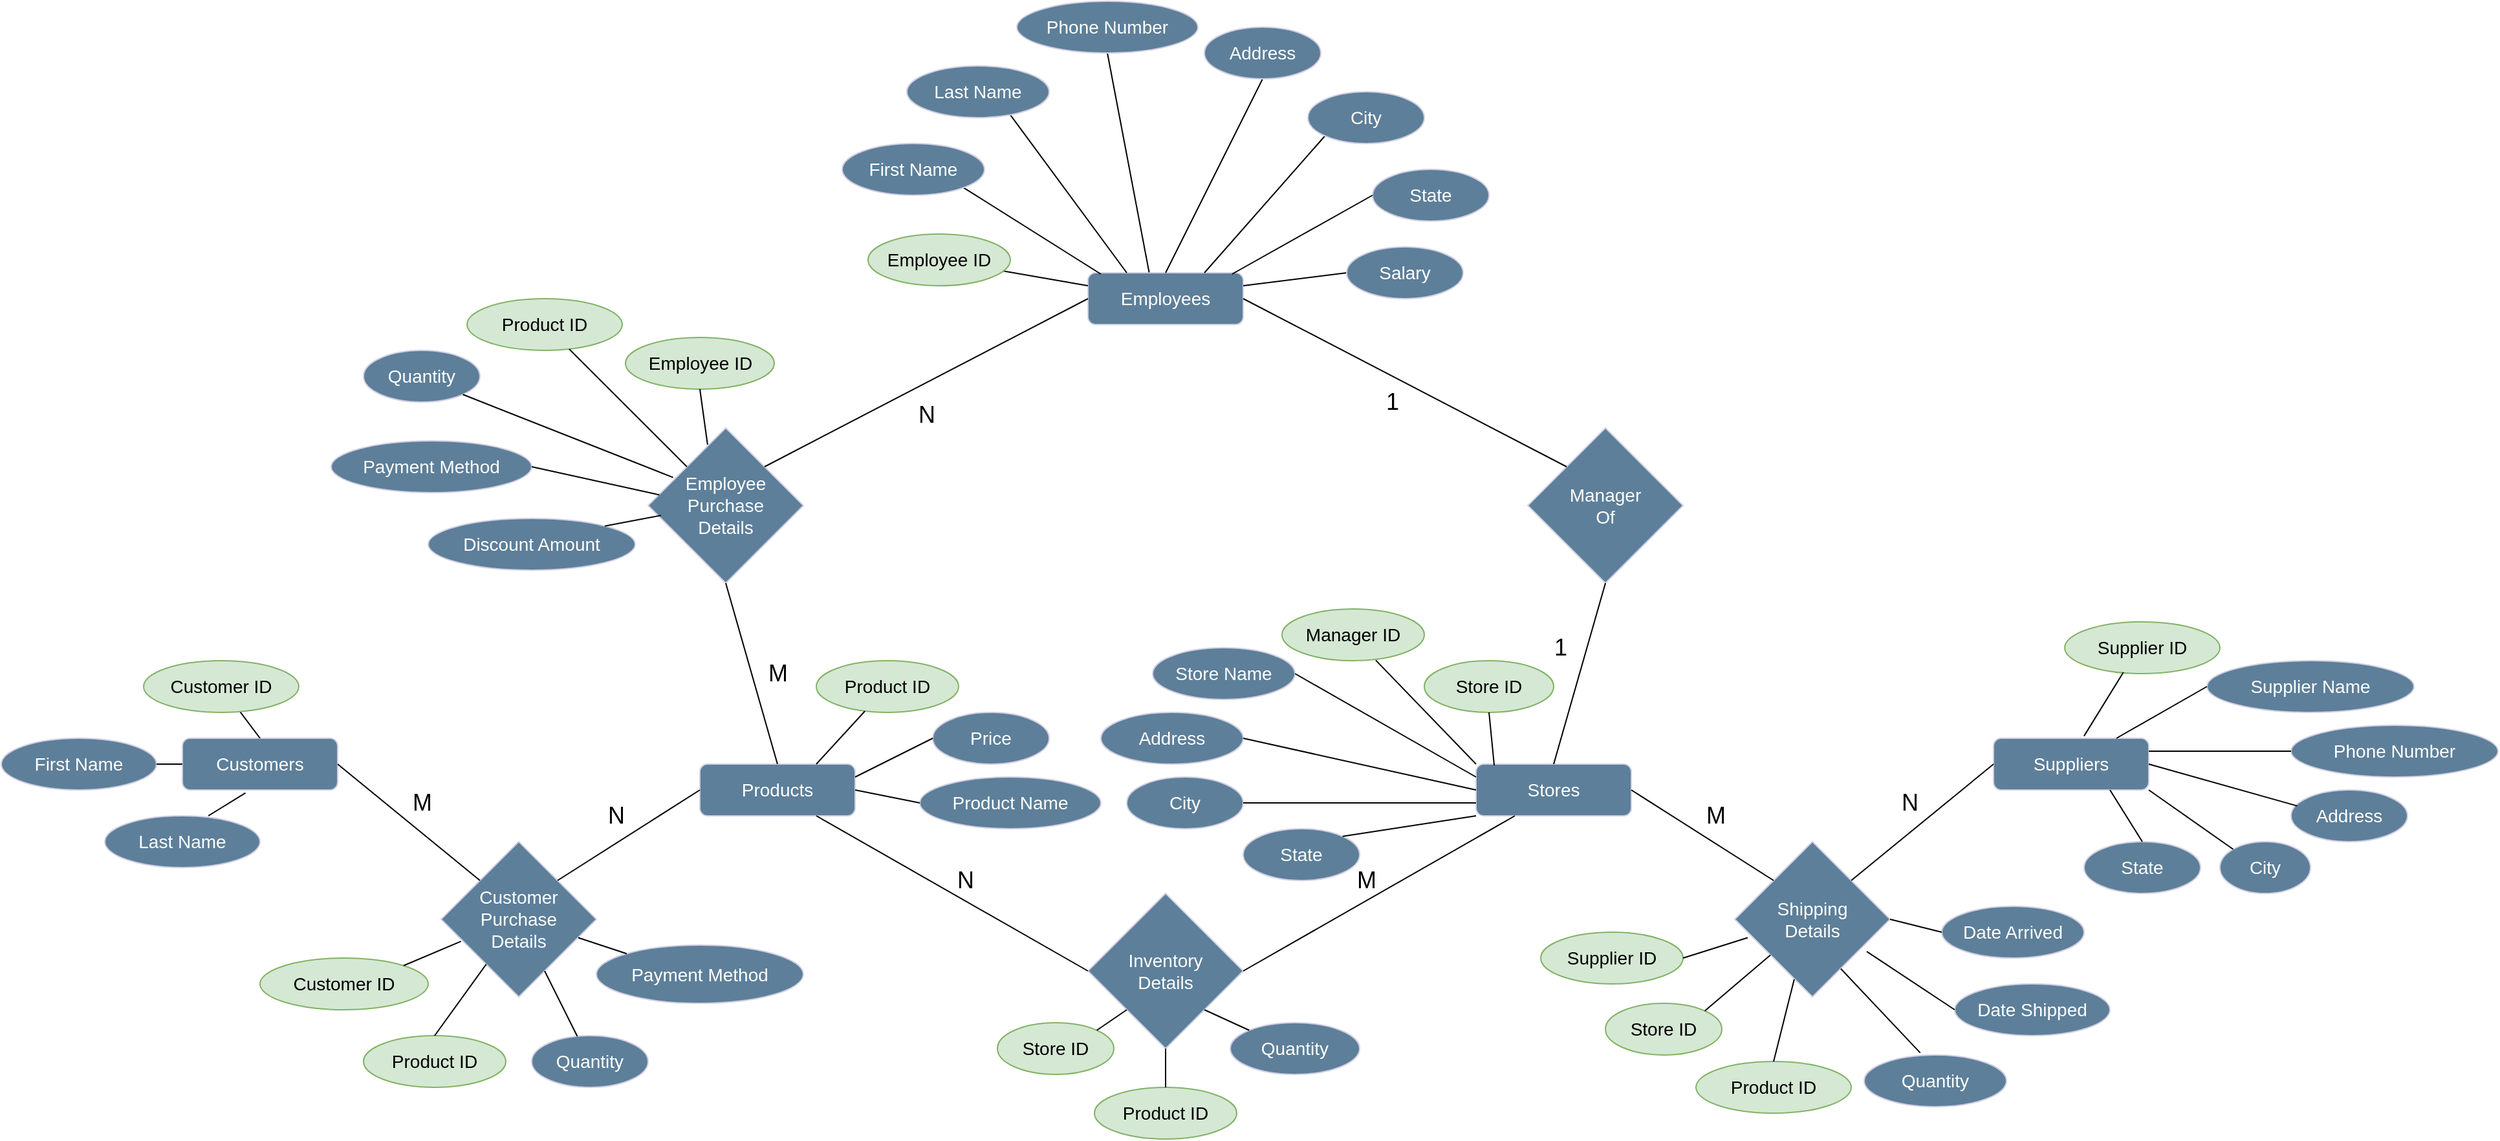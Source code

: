 <mxfile version="13.6.5" type="device"><diagram id="VYTb03us6esAAmL-X3yg" name="Page-1"><mxGraphModel dx="1762" dy="1845" grid="1" gridSize="10" guides="1" tooltips="1" connect="1" arrows="1" fold="1" page="1" pageScale="1" pageWidth="850" pageHeight="1100" math="0" shadow="0"><root><mxCell id="0"/><mxCell id="1" parent="0"/><mxCell id="piTA3tJr2Fd1PBmxvpUg-2" value="&lt;font style=&quot;font-size: 14px;&quot;&gt;Customer&lt;br style=&quot;font-size: 14px;&quot;&gt;Purchase&lt;br style=&quot;font-size: 14px;&quot;&gt;Details&lt;/font&gt;" style="rhombus;whiteSpace=wrap;html=1;fillColor=#5D7F99;strokeColor=#D0CEE2;fontSize=14;fontColor=#FFFFFF;" parent="1" vertex="1"><mxGeometry x="-160" y="560" width="120" height="120" as="geometry"/></mxCell><mxCell id="piTA3tJr2Fd1PBmxvpUg-3" value="&lt;font style=&quot;font-size: 14px;&quot;&gt;Customers&lt;/font&gt;" style="rounded=1;whiteSpace=wrap;html=1;fillColor=#5D7F99;strokeColor=#D0CEE2;fontSize=14;fontColor=#FFFFFF;" parent="1" vertex="1"><mxGeometry x="-360" y="480" width="120" height="40" as="geometry"/></mxCell><mxCell id="piTA3tJr2Fd1PBmxvpUg-4" value="&lt;font style=&quot;font-size: 14px;&quot;&gt;Products&lt;/font&gt;" style="rounded=1;whiteSpace=wrap;html=1;fillColor=#5D7F99;strokeColor=#D0CEE2;fontSize=14;fontColor=#FFFFFF;" parent="1" vertex="1"><mxGeometry x="40" y="500" width="120" height="40" as="geometry"/></mxCell><mxCell id="piTA3tJr2Fd1PBmxvpUg-5" value="&lt;font style=&quot;font-size: 14px;&quot;&gt;Employees&lt;/font&gt;" style="rounded=1;whiteSpace=wrap;html=1;fillColor=#5D7F99;strokeColor=#D0CEE2;fontSize=14;fontColor=#FFFFFF;" parent="1" vertex="1"><mxGeometry x="340" y="120" width="120" height="40" as="geometry"/></mxCell><mxCell id="piTA3tJr2Fd1PBmxvpUg-6" value="&lt;font style=&quot;font-size: 14px;&quot;&gt;Stores&lt;/font&gt;" style="rounded=1;whiteSpace=wrap;html=1;fillColor=#5D7F99;strokeColor=#D0CEE2;fontSize=14;fontColor=#FFFFFF;" parent="1" vertex="1"><mxGeometry x="640" y="500" width="120" height="40" as="geometry"/></mxCell><mxCell id="piTA3tJr2Fd1PBmxvpUg-7" value="&lt;font style=&quot;font-size: 14px;&quot;&gt;Employee&lt;br style=&quot;font-size: 14px;&quot;&gt;Purchase&lt;br style=&quot;font-size: 14px;&quot;&gt;Details&lt;br style=&quot;font-size: 14px;&quot;&gt;&lt;/font&gt;" style="rhombus;whiteSpace=wrap;html=1;fillColor=#5D7F99;strokeColor=#D0CEE2;fontSize=14;fontColor=#FFFFFF;" parent="1" vertex="1"><mxGeometry y="240" width="120" height="120" as="geometry"/></mxCell><mxCell id="piTA3tJr2Fd1PBmxvpUg-8" value="&lt;font style=&quot;font-size: 14px;&quot;&gt;Manager&lt;br style=&quot;font-size: 14px;&quot;&gt;Of&lt;/font&gt;" style="rhombus;whiteSpace=wrap;html=1;fillColor=#5D7F99;strokeColor=#D0CEE2;fontSize=14;fontColor=#FFFFFF;" parent="1" vertex="1"><mxGeometry x="680" y="240" width="120" height="120" as="geometry"/></mxCell><mxCell id="piTA3tJr2Fd1PBmxvpUg-9" value="&lt;font style=&quot;font-size: 14px;&quot;&gt;Inventory&lt;br style=&quot;font-size: 14px;&quot;&gt;Details&lt;/font&gt;" style="rhombus;whiteSpace=wrap;html=1;fillColor=#5D7F99;strokeColor=#D0CEE2;fontSize=14;fontColor=#FFFFFF;" parent="1" vertex="1"><mxGeometry x="340" y="600" width="120" height="120" as="geometry"/></mxCell><mxCell id="piTA3tJr2Fd1PBmxvpUg-10" value="&lt;font style=&quot;font-size: 14px;&quot;&gt;Shipping&lt;br style=&quot;font-size: 14px;&quot;&gt;Details&lt;br style=&quot;font-size: 14px;&quot;&gt;&lt;/font&gt;" style="rhombus;whiteSpace=wrap;html=1;fillColor=#5D7F99;strokeColor=#D0CEE2;fontSize=14;fontColor=#FFFFFF;" parent="1" vertex="1"><mxGeometry x="840" y="560" width="120" height="120" as="geometry"/></mxCell><mxCell id="piTA3tJr2Fd1PBmxvpUg-11" value="" style="endArrow=none;html=1;exitX=1;exitY=0.5;exitDx=0;exitDy=0;entryX=0;entryY=0;entryDx=0;entryDy=0;fontSize=14;fontColor=#FFFFFF;" parent="1" source="piTA3tJr2Fd1PBmxvpUg-3" target="piTA3tJr2Fd1PBmxvpUg-2" edge="1"><mxGeometry width="50" height="50" relative="1" as="geometry"><mxPoint x="-170" y="480" as="sourcePoint"/><mxPoint x="-120" y="430" as="targetPoint"/></mxGeometry></mxCell><mxCell id="piTA3tJr2Fd1PBmxvpUg-12" value="" style="endArrow=none;html=1;entryX=0.5;entryY=1;entryDx=0;entryDy=0;exitX=0.5;exitY=0;exitDx=0;exitDy=0;fontSize=14;fontColor=#FFFFFF;" parent="1" source="piTA3tJr2Fd1PBmxvpUg-6" target="piTA3tJr2Fd1PBmxvpUg-8" edge="1"><mxGeometry width="50" height="50" relative="1" as="geometry"><mxPoint x="850" y="250" as="sourcePoint"/><mxPoint x="650" y="350" as="targetPoint"/></mxGeometry></mxCell><mxCell id="piTA3tJr2Fd1PBmxvpUg-13" value="" style="endArrow=none;html=1;exitX=1;exitY=0;exitDx=0;exitDy=0;entryX=0;entryY=0.5;entryDx=0;entryDy=0;fontSize=14;fontColor=#FFFFFF;" parent="1" source="piTA3tJr2Fd1PBmxvpUg-2" target="piTA3tJr2Fd1PBmxvpUg-4" edge="1"><mxGeometry width="50" height="50" relative="1" as="geometry"><mxPoint x="50" y="460" as="sourcePoint"/><mxPoint x="100" y="410" as="targetPoint"/></mxGeometry></mxCell><mxCell id="piTA3tJr2Fd1PBmxvpUg-14" value="" style="endArrow=none;html=1;exitX=1;exitY=0;exitDx=0;exitDy=0;entryX=0;entryY=0.5;entryDx=0;entryDy=0;fontSize=14;fontColor=#FFFFFF;" parent="1" source="piTA3tJr2Fd1PBmxvpUg-7" target="piTA3tJr2Fd1PBmxvpUg-5" edge="1"><mxGeometry width="50" height="50" relative="1" as="geometry"><mxPoint x="120" y="270" as="sourcePoint"/><mxPoint x="170" y="220" as="targetPoint"/></mxGeometry></mxCell><mxCell id="piTA3tJr2Fd1PBmxvpUg-15" value="" style="endArrow=none;html=1;entryX=0;entryY=0;entryDx=0;entryDy=0;exitX=1;exitY=0.5;exitDx=0;exitDy=0;fontSize=14;fontColor=#FFFFFF;" parent="1" source="piTA3tJr2Fd1PBmxvpUg-5" target="piTA3tJr2Fd1PBmxvpUg-8" edge="1"><mxGeometry width="50" height="50" relative="1" as="geometry"><mxPoint x="150" y="390" as="sourcePoint"/><mxPoint x="200" y="340" as="targetPoint"/></mxGeometry></mxCell><mxCell id="piTA3tJr2Fd1PBmxvpUg-16" value="" style="endArrow=none;html=1;exitX=0.5;exitY=0;exitDx=0;exitDy=0;entryX=0.5;entryY=1;entryDx=0;entryDy=0;fontSize=14;fontColor=#FFFFFF;" parent="1" source="piTA3tJr2Fd1PBmxvpUg-4" target="piTA3tJr2Fd1PBmxvpUg-7" edge="1"><mxGeometry width="50" height="50" relative="1" as="geometry"><mxPoint x="190" y="450" as="sourcePoint"/><mxPoint x="240" y="400" as="targetPoint"/></mxGeometry></mxCell><mxCell id="piTA3tJr2Fd1PBmxvpUg-18" value="" style="endArrow=none;html=1;exitX=0.25;exitY=1;exitDx=0;exitDy=0;entryX=1;entryY=0.5;entryDx=0;entryDy=0;fontSize=14;fontColor=#FFFFFF;" parent="1" source="piTA3tJr2Fd1PBmxvpUg-6" target="piTA3tJr2Fd1PBmxvpUg-9" edge="1"><mxGeometry width="50" height="50" relative="1" as="geometry"><mxPoint x="1020" y="120" as="sourcePoint"/><mxPoint x="1070" y="70" as="targetPoint"/></mxGeometry></mxCell><mxCell id="piTA3tJr2Fd1PBmxvpUg-19" value="" style="endArrow=none;html=1;exitX=0.75;exitY=1;exitDx=0;exitDy=0;entryX=0;entryY=0.5;entryDx=0;entryDy=0;fontSize=14;fontColor=#FFFFFF;" parent="1" source="piTA3tJr2Fd1PBmxvpUg-4" target="piTA3tJr2Fd1PBmxvpUg-9" edge="1"><mxGeometry width="50" height="50" relative="1" as="geometry"><mxPoint x="450" y="580" as="sourcePoint"/><mxPoint x="500" y="530" as="targetPoint"/></mxGeometry></mxCell><mxCell id="piTA3tJr2Fd1PBmxvpUg-20" value="&lt;font style=&quot;font-size: 14px;&quot;&gt;Suppliers&lt;/font&gt;" style="rounded=1;whiteSpace=wrap;html=1;fillColor=#5D7F99;strokeColor=#D0CEE2;fontSize=14;fontColor=#FFFFFF;" parent="1" vertex="1"><mxGeometry x="1040" y="480" width="120" height="40" as="geometry"/></mxCell><mxCell id="piTA3tJr2Fd1PBmxvpUg-21" value="" style="endArrow=none;html=1;entryX=0;entryY=0.5;entryDx=0;entryDy=0;exitX=1;exitY=0;exitDx=0;exitDy=0;fontSize=14;fontColor=#FFFFFF;" parent="1" source="piTA3tJr2Fd1PBmxvpUg-10" target="piTA3tJr2Fd1PBmxvpUg-20" edge="1"><mxGeometry width="50" height="50" relative="1" as="geometry"><mxPoint x="360" y="480" as="sourcePoint"/><mxPoint x="410" y="430" as="targetPoint"/></mxGeometry></mxCell><mxCell id="piTA3tJr2Fd1PBmxvpUg-22" value="" style="endArrow=none;html=1;entryX=0;entryY=0;entryDx=0;entryDy=0;exitX=1;exitY=0.5;exitDx=0;exitDy=0;fontSize=14;fontColor=#FFFFFF;" parent="1" source="piTA3tJr2Fd1PBmxvpUg-6" target="piTA3tJr2Fd1PBmxvpUg-10" edge="1"><mxGeometry width="50" height="50" relative="1" as="geometry"><mxPoint x="360" y="480" as="sourcePoint"/><mxPoint x="410" y="430" as="targetPoint"/></mxGeometry></mxCell><mxCell id="piTA3tJr2Fd1PBmxvpUg-23" value="&lt;font style=&quot;font-size: 18px&quot; color=&quot;#000000&quot;&gt;M&lt;/font&gt;" style="text;html=1;align=center;verticalAlign=middle;resizable=0;points=[];autosize=1;fontSize=14;fontColor=#FFFFFF;" parent="1" vertex="1"><mxGeometry x="-190" y="520" width="30" height="20" as="geometry"/></mxCell><mxCell id="piTA3tJr2Fd1PBmxvpUg-26" value="&lt;font style=&quot;font-size: 18px&quot; color=&quot;#000000&quot;&gt;N&lt;/font&gt;" style="text;html=1;align=center;verticalAlign=middle;resizable=0;points=[];autosize=1;fontSize=14;fontColor=#FFFFFF;" parent="1" vertex="1"><mxGeometry x="-40" y="530" width="30" height="20" as="geometry"/></mxCell><mxCell id="piTA3tJr2Fd1PBmxvpUg-28" value="&lt;font style=&quot;font-size: 18px&quot; color=&quot;#000000&quot;&gt;M&lt;/font&gt;" style="text;html=1;align=center;verticalAlign=middle;resizable=0;points=[];autosize=1;fontSize=14;fontColor=#FFFFFF;" parent="1" vertex="1"><mxGeometry x="85" y="420" width="30" height="20" as="geometry"/></mxCell><mxCell id="piTA3tJr2Fd1PBmxvpUg-29" value="&lt;font style=&quot;font-size: 18px&quot; color=&quot;#000000&quot;&gt;N&lt;/font&gt;" style="text;html=1;align=center;verticalAlign=middle;resizable=0;points=[];autosize=1;fontSize=14;fontColor=#FFFFFF;" parent="1" vertex="1"><mxGeometry x="200" y="220" width="30" height="20" as="geometry"/></mxCell><mxCell id="piTA3tJr2Fd1PBmxvpUg-32" value="&lt;font style=&quot;font-size: 18px&quot; color=&quot;#000000&quot;&gt;1&lt;/font&gt;" style="text;html=1;align=center;verticalAlign=middle;resizable=0;points=[];autosize=1;fontSize=14;fontColor=#FFFFFF;" parent="1" vertex="1"><mxGeometry x="560" y="210" width="30" height="20" as="geometry"/></mxCell><mxCell id="piTA3tJr2Fd1PBmxvpUg-33" value="&lt;font style=&quot;font-size: 18px&quot; color=&quot;#000000&quot;&gt;1&lt;/font&gt;" style="text;html=1;align=center;verticalAlign=middle;resizable=0;points=[];autosize=1;fontSize=14;fontColor=#FFFFFF;" parent="1" vertex="1"><mxGeometry x="690" y="400" width="30" height="20" as="geometry"/></mxCell><mxCell id="piTA3tJr2Fd1PBmxvpUg-34" value="&lt;font style=&quot;font-size: 18px&quot; color=&quot;#000000&quot;&gt;N&lt;/font&gt;" style="text;html=1;align=center;verticalAlign=middle;resizable=0;points=[];autosize=1;fontSize=14;fontColor=#FFFFFF;" parent="1" vertex="1"><mxGeometry x="230" y="580" width="30" height="20" as="geometry"/></mxCell><mxCell id="piTA3tJr2Fd1PBmxvpUg-39" value="&lt;font style=&quot;font-size: 18px&quot; color=&quot;#000000&quot;&gt;M&lt;/font&gt;" style="text;html=1;align=center;verticalAlign=middle;resizable=0;points=[];autosize=1;fontSize=14;fontColor=#FFFFFF;" parent="1" vertex="1"><mxGeometry x="810" y="530" width="30" height="20" as="geometry"/></mxCell><mxCell id="piTA3tJr2Fd1PBmxvpUg-41" value="&lt;font style=&quot;font-size: 18px&quot; color=&quot;#000000&quot;&gt;N&lt;/font&gt;" style="text;html=1;align=center;verticalAlign=middle;resizable=0;points=[];autosize=1;fontSize=14;fontColor=#FFFFFF;" parent="1" vertex="1"><mxGeometry x="960" y="520" width="30" height="20" as="geometry"/></mxCell><mxCell id="piTA3tJr2Fd1PBmxvpUg-44" value="&lt;font style=&quot;font-size: 18px&quot; color=&quot;#000000&quot;&gt;M&lt;/font&gt;" style="text;html=1;align=center;verticalAlign=middle;resizable=0;points=[];autosize=1;fontSize=14;fontColor=#FFFFFF;" parent="1" vertex="1"><mxGeometry x="540" y="580" width="30" height="20" as="geometry"/></mxCell><mxCell id="piTA3tJr2Fd1PBmxvpUg-45" value="Quantity" style="ellipse;whiteSpace=wrap;html=1;rounded=0;sketch=0;strokeColor=#D0CEE2;fillColor=#5D7F99;fontSize=14;fontColor=#FFFFFF;" parent="1" vertex="1"><mxGeometry x="-90" y="710" width="90" height="40" as="geometry"/></mxCell><mxCell id="piTA3tJr2Fd1PBmxvpUg-46" value="Product Name" style="ellipse;whiteSpace=wrap;html=1;rounded=0;sketch=0;strokeColor=#D0CEE2;fillColor=#5D7F99;fontSize=14;fontColor=#FFFFFF;" parent="1" vertex="1"><mxGeometry x="210" y="510" width="140" height="40" as="geometry"/></mxCell><mxCell id="piTA3tJr2Fd1PBmxvpUg-47" value="Payment Method" style="ellipse;whiteSpace=wrap;html=1;rounded=0;sketch=0;strokeColor=#D0CEE2;fillColor=#5D7F99;fontSize=14;fontColor=#FFFFFF;" parent="1" vertex="1"><mxGeometry x="-40" y="640" width="160" height="45" as="geometry"/></mxCell><mxCell id="piTA3tJr2Fd1PBmxvpUg-48" value="Price" style="ellipse;whiteSpace=wrap;html=1;rounded=0;sketch=0;strokeColor=#D0CEE2;fillColor=#5D7F99;fontSize=14;fontColor=#FFFFFF;" parent="1" vertex="1"><mxGeometry x="220" y="460" width="90" height="40" as="geometry"/></mxCell><mxCell id="piTA3tJr2Fd1PBmxvpUg-49" value="Store ID" style="ellipse;whiteSpace=wrap;html=1;rounded=0;sketch=0;strokeColor=#82b366;fillColor=#d5e8d4;fontSize=14;" parent="1" vertex="1"><mxGeometry x="600" y="420" width="100" height="40" as="geometry"/></mxCell><mxCell id="piTA3tJr2Fd1PBmxvpUg-50" value="" style="endArrow=none;html=1;strokeColor=#000000;fontSize=14;fontColor=#FFFFFF;exitX=0.5;exitY=0;exitDx=0;exitDy=0;" parent="1" source="piTA3tJr2Fd1PBmxvpUg-3" target="piTA3tJr2Fd1PBmxvpUg-55" edge="1"><mxGeometry width="50" height="50" relative="1" as="geometry"><mxPoint x="-470" y="710" as="sourcePoint"/><mxPoint x="-420" y="660" as="targetPoint"/></mxGeometry></mxCell><mxCell id="piTA3tJr2Fd1PBmxvpUg-52" value="Customer ID" style="ellipse;whiteSpace=wrap;html=1;rounded=0;sketch=0;strokeColor=#82b366;fillColor=#d5e8d4;fontSize=14;" parent="1" vertex="1"><mxGeometry x="-300" y="650" width="130" height="40" as="geometry"/></mxCell><mxCell id="piTA3tJr2Fd1PBmxvpUg-53" value="Product ID" style="ellipse;whiteSpace=wrap;html=1;rounded=0;sketch=0;strokeColor=#82b366;fillColor=#d5e8d4;fontSize=14;" parent="1" vertex="1"><mxGeometry x="130" y="420" width="110" height="40" as="geometry"/></mxCell><mxCell id="piTA3tJr2Fd1PBmxvpUg-54" value="Product ID" style="ellipse;whiteSpace=wrap;html=1;rounded=0;sketch=0;strokeColor=#82b366;fillColor=#d5e8d4;fontSize=14;" parent="1" vertex="1"><mxGeometry x="-220" y="710" width="110" height="40" as="geometry"/></mxCell><mxCell id="piTA3tJr2Fd1PBmxvpUg-55" value="Customer ID" style="ellipse;whiteSpace=wrap;html=1;rounded=0;sketch=0;strokeColor=#82b366;fillColor=#d5e8d4;fontSize=14;" parent="1" vertex="1"><mxGeometry x="-390" y="420" width="120" height="40" as="geometry"/></mxCell><mxCell id="piTA3tJr2Fd1PBmxvpUg-56" value="First Name" style="ellipse;whiteSpace=wrap;html=1;rounded=0;sketch=0;strokeColor=#D0CEE2;fillColor=#5D7F99;fontSize=14;fontColor=#FFFFFF;" parent="1" vertex="1"><mxGeometry x="-500" y="480" width="120" height="40" as="geometry"/></mxCell><mxCell id="piTA3tJr2Fd1PBmxvpUg-57" value="Last Name" style="ellipse;whiteSpace=wrap;html=1;rounded=0;sketch=0;strokeColor=#D0CEE2;fillColor=#5D7F99;fontSize=14;fontColor=#FFFFFF;" parent="1" vertex="1"><mxGeometry x="-420" y="540" width="120" height="40" as="geometry"/></mxCell><mxCell id="piTA3tJr2Fd1PBmxvpUg-59" value="" style="endArrow=none;html=1;strokeColor=#000000;fontSize=14;fontColor=#FFFFFF;entryX=0;entryY=0.5;entryDx=0;entryDy=0;exitX=1;exitY=0.5;exitDx=0;exitDy=0;" parent="1" source="piTA3tJr2Fd1PBmxvpUg-56" target="piTA3tJr2Fd1PBmxvpUg-3" edge="1"><mxGeometry width="50" height="50" relative="1" as="geometry"><mxPoint x="-460" y="720" as="sourcePoint"/><mxPoint x="-410" y="670" as="targetPoint"/></mxGeometry></mxCell><mxCell id="piTA3tJr2Fd1PBmxvpUg-61" value="" style="endArrow=none;html=1;strokeColor=#000000;fontSize=14;fontColor=#FFFFFF;entryX=0.406;entryY=1.058;entryDx=0;entryDy=0;entryPerimeter=0;exitX=0.667;exitY=0;exitDx=0;exitDy=0;exitPerimeter=0;" parent="1" source="piTA3tJr2Fd1PBmxvpUg-57" target="piTA3tJr2Fd1PBmxvpUg-3" edge="1"><mxGeometry width="50" height="50" relative="1" as="geometry"><mxPoint x="-380" y="770" as="sourcePoint"/><mxPoint x="-330" y="720" as="targetPoint"/></mxGeometry></mxCell><mxCell id="piTA3tJr2Fd1PBmxvpUg-62" value="" style="endArrow=none;html=1;strokeColor=#000000;fontSize=14;fontColor=#FFFFFF;entryX=0.128;entryY=0.642;entryDx=0;entryDy=0;entryPerimeter=0;exitX=1;exitY=0;exitDx=0;exitDy=0;" parent="1" source="piTA3tJr2Fd1PBmxvpUg-52" target="piTA3tJr2Fd1PBmxvpUg-2" edge="1"><mxGeometry width="50" height="50" relative="1" as="geometry"><mxPoint x="-370" y="780" as="sourcePoint"/><mxPoint x="-320" y="730" as="targetPoint"/></mxGeometry></mxCell><mxCell id="piTA3tJr2Fd1PBmxvpUg-63" value="" style="endArrow=none;html=1;strokeColor=#000000;fontSize=14;fontColor=#FFFFFF;exitX=0;exitY=0.25;exitDx=0;exitDy=0;" parent="1" source="piTA3tJr2Fd1PBmxvpUg-5" target="piTA3tJr2Fd1PBmxvpUg-104" edge="1"><mxGeometry width="50" height="50" relative="1" as="geometry"><mxPoint x="350" y="130" as="sourcePoint"/><mxPoint x="350" y="-10" as="targetPoint"/></mxGeometry></mxCell><mxCell id="piTA3tJr2Fd1PBmxvpUg-64" value="" style="endArrow=none;html=1;strokeColor=#000000;fontSize=14;fontColor=#FFFFFF;entryX=1;entryY=1;entryDx=0;entryDy=0;exitX=0.083;exitY=0.025;exitDx=0;exitDy=0;exitPerimeter=0;" parent="1" source="piTA3tJr2Fd1PBmxvpUg-5" target="piTA3tJr2Fd1PBmxvpUg-81" edge="1"><mxGeometry width="50" height="50" relative="1" as="geometry"><mxPoint x="380" y="10" as="sourcePoint"/><mxPoint x="430" y="-40" as="targetPoint"/></mxGeometry></mxCell><mxCell id="piTA3tJr2Fd1PBmxvpUg-65" value="" style="endArrow=none;html=1;strokeColor=#000000;fontSize=14;fontColor=#FFFFFF;exitX=0.75;exitY=0;exitDx=0;exitDy=0;" parent="1" source="piTA3tJr2Fd1PBmxvpUg-4" target="piTA3tJr2Fd1PBmxvpUg-53" edge="1"><mxGeometry width="50" height="50" relative="1" as="geometry"><mxPoint x="280" y="330" as="sourcePoint"/><mxPoint x="330" y="280" as="targetPoint"/></mxGeometry></mxCell><mxCell id="piTA3tJr2Fd1PBmxvpUg-66" value="" style="endArrow=none;html=1;strokeColor=#000000;fontSize=14;fontColor=#FFFFFF;exitX=1;exitY=0.25;exitDx=0;exitDy=0;entryX=0;entryY=0.5;entryDx=0;entryDy=0;" parent="1" source="piTA3tJr2Fd1PBmxvpUg-4" target="piTA3tJr2Fd1PBmxvpUg-48" edge="1"><mxGeometry width="50" height="50" relative="1" as="geometry"><mxPoint x="290" y="340" as="sourcePoint"/><mxPoint x="340" y="290" as="targetPoint"/></mxGeometry></mxCell><mxCell id="piTA3tJr2Fd1PBmxvpUg-67" value="" style="endArrow=none;html=1;strokeColor=#000000;fontSize=14;fontColor=#FFFFFF;entryX=0.5;entryY=1;entryDx=0;entryDy=0;exitX=0.5;exitY=0;exitDx=0;exitDy=0;" parent="1" source="piTA3tJr2Fd1PBmxvpUg-5" target="piTA3tJr2Fd1PBmxvpUg-105" edge="1"><mxGeometry width="50" height="50" relative="1" as="geometry"><mxPoint x="400" y="420" as="sourcePoint"/><mxPoint x="450" y="370" as="targetPoint"/></mxGeometry></mxCell><mxCell id="piTA3tJr2Fd1PBmxvpUg-68" value="" style="endArrow=none;html=1;strokeColor=#000000;fontSize=14;fontColor=#FFFFFF;exitX=0.75;exitY=0;exitDx=0;exitDy=0;entryX=0;entryY=1;entryDx=0;entryDy=0;" parent="1" source="piTA3tJr2Fd1PBmxvpUg-5" target="piTA3tJr2Fd1PBmxvpUg-82" edge="1"><mxGeometry width="50" height="50" relative="1" as="geometry"><mxPoint x="410" y="430" as="sourcePoint"/><mxPoint x="560" y="-50" as="targetPoint"/></mxGeometry></mxCell><mxCell id="piTA3tJr2Fd1PBmxvpUg-69" value="" style="endArrow=none;html=1;strokeColor=#000000;fontSize=14;fontColor=#FFFFFF;entryX=0.25;entryY=0;entryDx=0;entryDy=0;exitX=0.726;exitY=0.942;exitDx=0;exitDy=0;exitPerimeter=0;" parent="1" source="piTA3tJr2Fd1PBmxvpUg-83" target="piTA3tJr2Fd1PBmxvpUg-5" edge="1"><mxGeometry width="50" height="50" relative="1" as="geometry"><mxPoint x="330" y="430" as="sourcePoint"/><mxPoint x="380" y="380" as="targetPoint"/></mxGeometry></mxCell><mxCell id="piTA3tJr2Fd1PBmxvpUg-70" value="" style="endArrow=none;html=1;strokeColor=#000000;fontSize=14;fontColor=#FFFFFF;entryX=0.394;entryY=-0.008;entryDx=0;entryDy=0;entryPerimeter=0;exitX=0.5;exitY=1;exitDx=0;exitDy=0;" parent="1" source="piTA3tJr2Fd1PBmxvpUg-80" target="piTA3tJr2Fd1PBmxvpUg-5" edge="1"><mxGeometry width="50" height="50" relative="1" as="geometry"><mxPoint x="340" y="440" as="sourcePoint"/><mxPoint x="390" y="390" as="targetPoint"/></mxGeometry></mxCell><mxCell id="piTA3tJr2Fd1PBmxvpUg-71" value="" style="endArrow=none;html=1;strokeColor=#000000;fontSize=14;fontColor=#FFFFFF;" parent="1" source="piTA3tJr2Fd1PBmxvpUg-2" target="piTA3tJr2Fd1PBmxvpUg-45" edge="1"><mxGeometry width="50" height="50" relative="1" as="geometry"><mxPoint x="-77" y="660" as="sourcePoint"/><mxPoint x="260" y="340" as="targetPoint"/></mxGeometry></mxCell><mxCell id="piTA3tJr2Fd1PBmxvpUg-72" value="" style="endArrow=none;html=1;strokeColor=#000000;fontSize=14;fontColor=#FFFFFF;exitX=0.883;exitY=0.619;exitDx=0;exitDy=0;exitPerimeter=0;entryX=0;entryY=0;entryDx=0;entryDy=0;" parent="1" source="piTA3tJr2Fd1PBmxvpUg-2" target="piTA3tJr2Fd1PBmxvpUg-47" edge="1"><mxGeometry width="50" height="50" relative="1" as="geometry"><mxPoint x="220" y="400" as="sourcePoint"/><mxPoint x="270" y="350" as="targetPoint"/></mxGeometry></mxCell><mxCell id="piTA3tJr2Fd1PBmxvpUg-73" value="" style="endArrow=none;html=1;strokeColor=#000000;fontSize=14;fontColor=#FFFFFF;exitX=0.5;exitY=0;exitDx=0;exitDy=0;" parent="1" source="piTA3tJr2Fd1PBmxvpUg-54" target="piTA3tJr2Fd1PBmxvpUg-2" edge="1"><mxGeometry width="50" height="50" relative="1" as="geometry"><mxPoint x="270" y="420" as="sourcePoint"/><mxPoint x="320" y="370" as="targetPoint"/></mxGeometry></mxCell><mxCell id="piTA3tJr2Fd1PBmxvpUg-74" value="" style="endArrow=none;html=1;strokeColor=#000000;fontSize=14;fontColor=#FFFFFF;exitX=1;exitY=0.5;exitDx=0;exitDy=0;entryX=0;entryY=0.5;entryDx=0;entryDy=0;" parent="1" source="piTA3tJr2Fd1PBmxvpUg-4" target="piTA3tJr2Fd1PBmxvpUg-46" edge="1"><mxGeometry width="50" height="50" relative="1" as="geometry"><mxPoint x="280" y="430" as="sourcePoint"/><mxPoint x="330" y="380" as="targetPoint"/></mxGeometry></mxCell><mxCell id="piTA3tJr2Fd1PBmxvpUg-75" value="Product ID" style="ellipse;whiteSpace=wrap;html=1;rounded=0;sketch=0;strokeColor=#82b366;fillColor=#d5e8d4;fontSize=14;" parent="1" vertex="1"><mxGeometry x="-140" y="140" width="120" height="40" as="geometry"/></mxCell><mxCell id="piTA3tJr2Fd1PBmxvpUg-76" value="Payment Method" style="ellipse;whiteSpace=wrap;html=1;rounded=0;sketch=0;strokeColor=#D0CEE2;fillColor=#5D7F99;fontSize=14;fontColor=#FFFFFF;" parent="1" vertex="1"><mxGeometry x="-245" y="250" width="155" height="40" as="geometry"/></mxCell><mxCell id="piTA3tJr2Fd1PBmxvpUg-77" value="Employee ID" style="ellipse;whiteSpace=wrap;html=1;rounded=0;sketch=0;strokeColor=#82b366;fillColor=#d5e8d4;fontSize=14;" parent="1" vertex="1"><mxGeometry x="-17.5" y="170" width="115" height="40" as="geometry"/></mxCell><mxCell id="piTA3tJr2Fd1PBmxvpUg-78" value="Discount Amount" style="ellipse;whiteSpace=wrap;html=1;rounded=0;sketch=0;strokeColor=#D0CEE2;fillColor=#5D7F99;fontSize=14;fontColor=#FFFFFF;" parent="1" vertex="1"><mxGeometry x="-170" y="310" width="160" height="40" as="geometry"/></mxCell><mxCell id="piTA3tJr2Fd1PBmxvpUg-79" value="Quantity" style="ellipse;whiteSpace=wrap;html=1;rounded=0;sketch=0;strokeColor=#D0CEE2;fillColor=#5D7F99;fontSize=14;fontColor=#FFFFFF;" parent="1" vertex="1"><mxGeometry x="-220" y="180" width="90" height="40" as="geometry"/></mxCell><mxCell id="piTA3tJr2Fd1PBmxvpUg-80" value="Phone Number" style="ellipse;whiteSpace=wrap;html=1;rounded=0;sketch=0;strokeColor=#D0CEE2;fillColor=#5D7F99;fontSize=14;fontColor=#FFFFFF;" parent="1" vertex="1"><mxGeometry x="285" y="-90" width="140" height="40" as="geometry"/></mxCell><mxCell id="piTA3tJr2Fd1PBmxvpUg-81" value="First Name" style="ellipse;whiteSpace=wrap;html=1;rounded=0;sketch=0;strokeColor=#D0CEE2;fillColor=#5D7F99;fontSize=14;fontColor=#FFFFFF;" parent="1" vertex="1"><mxGeometry x="150" y="20" width="110" height="40" as="geometry"/></mxCell><mxCell id="piTA3tJr2Fd1PBmxvpUg-82" value="City" style="ellipse;whiteSpace=wrap;html=1;rounded=0;sketch=0;strokeColor=#D0CEE2;fillColor=#5D7F99;fontSize=14;fontColor=#FFFFFF;" parent="1" vertex="1"><mxGeometry x="510" y="-20" width="90" height="40" as="geometry"/></mxCell><mxCell id="piTA3tJr2Fd1PBmxvpUg-83" value="Last Name" style="ellipse;whiteSpace=wrap;html=1;rounded=0;sketch=0;strokeColor=#D0CEE2;fillColor=#5D7F99;fontSize=14;fontColor=#FFFFFF;" parent="1" vertex="1"><mxGeometry x="200" y="-40" width="110" height="40" as="geometry"/></mxCell><mxCell id="piTA3tJr2Fd1PBmxvpUg-84" value="Quantity" style="ellipse;whiteSpace=wrap;html=1;rounded=0;sketch=0;strokeColor=#D0CEE2;fillColor=#5D7F99;fontSize=14;fontColor=#FFFFFF;" parent="1" vertex="1"><mxGeometry x="940" y="725" width="110" height="40" as="geometry"/></mxCell><mxCell id="piTA3tJr2Fd1PBmxvpUg-85" value="Date Arrived" style="ellipse;whiteSpace=wrap;html=1;rounded=0;sketch=0;strokeColor=#D0CEE2;fillColor=#5D7F99;fontSize=14;fontColor=#FFFFFF;" parent="1" vertex="1"><mxGeometry x="1000" y="610" width="110" height="40" as="geometry"/></mxCell><mxCell id="piTA3tJr2Fd1PBmxvpUg-86" value="Date Shipped" style="ellipse;whiteSpace=wrap;html=1;rounded=0;sketch=0;strokeColor=#D0CEE2;fillColor=#5D7F99;fontSize=14;fontColor=#FFFFFF;" parent="1" vertex="1"><mxGeometry x="1010" y="670" width="120" height="40" as="geometry"/></mxCell><mxCell id="piTA3tJr2Fd1PBmxvpUg-87" value="Supplier ID" style="ellipse;whiteSpace=wrap;html=1;rounded=0;sketch=0;strokeColor=#82b366;fillColor=#d5e8d4;fontSize=14;" parent="1" vertex="1"><mxGeometry x="690" y="630" width="110" height="40" as="geometry"/></mxCell><mxCell id="piTA3tJr2Fd1PBmxvpUg-88" value="Quantity" style="ellipse;whiteSpace=wrap;html=1;rounded=0;sketch=0;strokeColor=#D0CEE2;fillColor=#5D7F99;fontSize=14;fontColor=#FFFFFF;" parent="1" vertex="1"><mxGeometry x="450" y="700" width="100" height="40" as="geometry"/></mxCell><mxCell id="piTA3tJr2Fd1PBmxvpUg-89" value="Product ID" style="ellipse;whiteSpace=wrap;html=1;rounded=0;sketch=0;strokeColor=#82b366;fillColor=#d5e8d4;fontSize=14;" parent="1" vertex="1"><mxGeometry x="345" y="750" width="110" height="40" as="geometry"/></mxCell><mxCell id="piTA3tJr2Fd1PBmxvpUg-91" value="Store ID" style="ellipse;whiteSpace=wrap;html=1;rounded=0;sketch=0;strokeColor=#82b366;fillColor=#d5e8d4;fontSize=14;" parent="1" vertex="1"><mxGeometry x="270" y="700" width="90" height="40" as="geometry"/></mxCell><mxCell id="piTA3tJr2Fd1PBmxvpUg-92" value="Address" style="ellipse;whiteSpace=wrap;html=1;rounded=0;sketch=0;strokeColor=#D0CEE2;fillColor=#5D7F99;fontSize=14;fontColor=#FFFFFF;" parent="1" vertex="1"><mxGeometry x="350" y="460" width="110" height="40" as="geometry"/></mxCell><mxCell id="piTA3tJr2Fd1PBmxvpUg-93" value="City" style="ellipse;whiteSpace=wrap;html=1;rounded=0;sketch=0;strokeColor=#D0CEE2;fillColor=#5D7F99;fontSize=14;fontColor=#FFFFFF;" parent="1" vertex="1"><mxGeometry x="370" y="510" width="90" height="40" as="geometry"/></mxCell><mxCell id="piTA3tJr2Fd1PBmxvpUg-94" value="Manager ID" style="ellipse;whiteSpace=wrap;html=1;rounded=0;sketch=0;strokeColor=#82b366;fillColor=#d5e8d4;fontSize=14;" parent="1" vertex="1"><mxGeometry x="490" y="380" width="110" height="40" as="geometry"/></mxCell><mxCell id="piTA3tJr2Fd1PBmxvpUg-95" value="Store Name" style="ellipse;whiteSpace=wrap;html=1;rounded=0;sketch=0;strokeColor=#D0CEE2;fillColor=#5D7F99;fontSize=14;fontColor=#FFFFFF;" parent="1" vertex="1"><mxGeometry x="390" y="410" width="110" height="40" as="geometry"/></mxCell><mxCell id="piTA3tJr2Fd1PBmxvpUg-96" value="Product ID" style="ellipse;whiteSpace=wrap;html=1;rounded=0;sketch=0;strokeColor=#82b366;fillColor=#d5e8d4;fontSize=14;" parent="1" vertex="1"><mxGeometry x="810" y="730" width="120" height="40" as="geometry"/></mxCell><mxCell id="piTA3tJr2Fd1PBmxvpUg-97" value="Store ID" style="ellipse;whiteSpace=wrap;html=1;rounded=0;sketch=0;strokeColor=#82b366;fillColor=#d5e8d4;fontSize=14;" parent="1" vertex="1"><mxGeometry x="740" y="685" width="90" height="40" as="geometry"/></mxCell><mxCell id="piTA3tJr2Fd1PBmxvpUg-98" value="City" style="ellipse;whiteSpace=wrap;html=1;rounded=0;sketch=0;strokeColor=#D0CEE2;fillColor=#5D7F99;fontSize=14;fontColor=#FFFFFF;" parent="1" vertex="1"><mxGeometry x="1215" y="560" width="70" height="40" as="geometry"/></mxCell><mxCell id="piTA3tJr2Fd1PBmxvpUg-99" value="State" style="ellipse;whiteSpace=wrap;html=1;rounded=0;sketch=0;strokeColor=#D0CEE2;fillColor=#5D7F99;fontSize=14;fontColor=#FFFFFF;" parent="1" vertex="1"><mxGeometry x="1110" y="560" width="90" height="40" as="geometry"/></mxCell><mxCell id="piTA3tJr2Fd1PBmxvpUg-100" value="Phone Number" style="ellipse;whiteSpace=wrap;html=1;rounded=0;sketch=0;strokeColor=#D0CEE2;fillColor=#5D7F99;fontSize=14;fontColor=#FFFFFF;" parent="1" vertex="1"><mxGeometry x="1270" y="470" width="160" height="40" as="geometry"/></mxCell><mxCell id="piTA3tJr2Fd1PBmxvpUg-101" value="Address" style="ellipse;whiteSpace=wrap;html=1;rounded=0;sketch=0;strokeColor=#D0CEE2;fillColor=#5D7F99;fontSize=14;fontColor=#FFFFFF;" parent="1" vertex="1"><mxGeometry x="1270" y="520" width="90" height="40" as="geometry"/></mxCell><mxCell id="piTA3tJr2Fd1PBmxvpUg-102" value="Supplier Name" style="ellipse;whiteSpace=wrap;html=1;rounded=0;sketch=0;strokeColor=#D0CEE2;fillColor=#5D7F99;fontSize=14;fontColor=#FFFFFF;" parent="1" vertex="1"><mxGeometry x="1205" y="420" width="160" height="40" as="geometry"/></mxCell><mxCell id="piTA3tJr2Fd1PBmxvpUg-103" value="Supplier ID" style="ellipse;whiteSpace=wrap;html=1;rounded=0;sketch=0;strokeColor=#82b366;fillColor=#d5e8d4;fontSize=14;" parent="1" vertex="1"><mxGeometry x="1095" y="390" width="120" height="40" as="geometry"/></mxCell><mxCell id="piTA3tJr2Fd1PBmxvpUg-104" value="Employee ID" style="ellipse;whiteSpace=wrap;html=1;rounded=0;sketch=0;strokeColor=#82b366;fillColor=#d5e8d4;fontSize=14;" parent="1" vertex="1"><mxGeometry x="170" y="90" width="110" height="40" as="geometry"/></mxCell><mxCell id="piTA3tJr2Fd1PBmxvpUg-105" value="Address" style="ellipse;whiteSpace=wrap;html=1;rounded=0;sketch=0;strokeColor=#D0CEE2;fillColor=#5D7F99;fontSize=14;fontColor=#FFFFFF;" parent="1" vertex="1"><mxGeometry x="430" y="-70" width="90" height="40" as="geometry"/></mxCell><mxCell id="piTA3tJr2Fd1PBmxvpUg-106" value="State" style="ellipse;whiteSpace=wrap;html=1;rounded=0;sketch=0;strokeColor=#D0CEE2;fillColor=#5D7F99;fontSize=14;fontColor=#FFFFFF;" parent="1" vertex="1"><mxGeometry x="560" y="40" width="90" height="40" as="geometry"/></mxCell><mxCell id="piTA3tJr2Fd1PBmxvpUg-108" value="" style="endArrow=none;html=1;strokeColor=#000000;fontSize=14;fontColor=#FFFFFF;exitX=0;exitY=0.5;exitDx=0;exitDy=0;entryX=1;entryY=0.25;entryDx=0;entryDy=0;" parent="1" source="piTA3tJr2Fd1PBmxvpUg-119" target="piTA3tJr2Fd1PBmxvpUg-5" edge="1"><mxGeometry width="50" height="50" relative="1" as="geometry"><mxPoint x="360" y="290" as="sourcePoint"/><mxPoint x="289.264" y="283.603" as="targetPoint"/></mxGeometry></mxCell><mxCell id="piTA3tJr2Fd1PBmxvpUg-109" value="" style="endArrow=none;html=1;strokeColor=#000000;fontSize=14;fontColor=#FFFFFF;exitX=0;exitY=0.25;exitDx=0;exitDy=0;entryX=1;entryY=0.5;entryDx=0;entryDy=0;" parent="1" source="piTA3tJr2Fd1PBmxvpUg-6" target="piTA3tJr2Fd1PBmxvpUg-95" edge="1"><mxGeometry width="50" height="50" relative="1" as="geometry"><mxPoint x="330" y="320" as="sourcePoint"/><mxPoint x="259.264" y="313.603" as="targetPoint"/></mxGeometry></mxCell><mxCell id="piTA3tJr2Fd1PBmxvpUg-111" value="" style="endArrow=none;html=1;strokeColor=#000000;fontSize=14;fontColor=#FFFFFF;entryX=0.659;entryY=0.992;entryDx=0;entryDy=0;entryPerimeter=0;exitX=0;exitY=0;exitDx=0;exitDy=0;" parent="1" source="piTA3tJr2Fd1PBmxvpUg-6" target="piTA3tJr2Fd1PBmxvpUg-94" edge="1"><mxGeometry width="50" height="50" relative="1" as="geometry"><mxPoint x="640" y="500" as="sourcePoint"/><mxPoint x="329.264" y="323.603" as="targetPoint"/></mxGeometry></mxCell><mxCell id="piTA3tJr2Fd1PBmxvpUg-114" value="" style="endArrow=none;html=1;strokeColor=#000000;fontSize=14;fontColor=#FFFFFF;exitX=0;exitY=0.75;exitDx=0;exitDy=0;entryX=1;entryY=0.5;entryDx=0;entryDy=0;" parent="1" source="piTA3tJr2Fd1PBmxvpUg-6" target="piTA3tJr2Fd1PBmxvpUg-93" edge="1"><mxGeometry width="50" height="50" relative="1" as="geometry"><mxPoint x="370" y="400" as="sourcePoint"/><mxPoint x="299.264" y="393.603" as="targetPoint"/></mxGeometry></mxCell><mxCell id="piTA3tJr2Fd1PBmxvpUg-115" value="" style="endArrow=none;html=1;strokeColor=#000000;fontSize=14;fontColor=#FFFFFF;exitX=0;exitY=0.5;exitDx=0;exitDy=0;entryX=0.928;entryY=0.025;entryDx=0;entryDy=0;entryPerimeter=0;" parent="1" source="piTA3tJr2Fd1PBmxvpUg-106" target="piTA3tJr2Fd1PBmxvpUg-5" edge="1"><mxGeometry width="50" height="50" relative="1" as="geometry"><mxPoint x="450" y="300" as="sourcePoint"/><mxPoint x="379.264" y="293.603" as="targetPoint"/></mxGeometry></mxCell><mxCell id="piTA3tJr2Fd1PBmxvpUg-116" value="" style="endArrow=none;html=1;strokeColor=#000000;fontSize=14;fontColor=#FFFFFF;exitX=0;exitY=0.5;exitDx=0;exitDy=0;entryX=1;entryY=0.5;entryDx=0;entryDy=0;" parent="1" source="piTA3tJr2Fd1PBmxvpUg-6" target="piTA3tJr2Fd1PBmxvpUg-92" edge="1"><mxGeometry width="50" height="50" relative="1" as="geometry"><mxPoint x="440" y="370" as="sourcePoint"/><mxPoint x="369.264" y="363.603" as="targetPoint"/></mxGeometry></mxCell><mxCell id="piTA3tJr2Fd1PBmxvpUg-117" value="" style="endArrow=none;html=1;strokeColor=#000000;fontSize=14;fontColor=#FFFFFF;exitX=0.117;exitY=0.025;exitDx=0;exitDy=0;entryX=0.5;entryY=1;entryDx=0;entryDy=0;exitPerimeter=0;" parent="1" source="piTA3tJr2Fd1PBmxvpUg-6" target="piTA3tJr2Fd1PBmxvpUg-49" edge="1"><mxGeometry width="50" height="50" relative="1" as="geometry"><mxPoint x="450" y="330" as="sourcePoint"/><mxPoint x="379.264" y="323.603" as="targetPoint"/></mxGeometry></mxCell><mxCell id="piTA3tJr2Fd1PBmxvpUg-118" value="State" style="ellipse;whiteSpace=wrap;html=1;rounded=0;sketch=0;strokeColor=#D0CEE2;fillColor=#5D7F99;fontSize=14;fontColor=#FFFFFF;" parent="1" vertex="1"><mxGeometry x="460" y="550" width="90" height="40" as="geometry"/></mxCell><mxCell id="piTA3tJr2Fd1PBmxvpUg-119" value="Salary" style="ellipse;whiteSpace=wrap;html=1;rounded=0;sketch=0;strokeColor=#D0CEE2;fillColor=#5D7F99;fontSize=14;fontColor=#FFFFFF;" parent="1" vertex="1"><mxGeometry x="540" y="100" width="90" height="40" as="geometry"/></mxCell><mxCell id="piTA3tJr2Fd1PBmxvpUg-121" value="" style="endArrow=none;html=1;strokeColor=#000000;fontSize=14;fontColor=#FFFFFF;exitX=0;exitY=0;exitDx=0;exitDy=0;entryX=1;entryY=1;entryDx=0;entryDy=0;" parent="1" source="piTA3tJr2Fd1PBmxvpUg-88" target="piTA3tJr2Fd1PBmxvpUg-9" edge="1"><mxGeometry width="50" height="50" relative="1" as="geometry"><mxPoint x="350.736" y="309.997" as="sourcePoint"/><mxPoint x="280" y="303.6" as="targetPoint"/></mxGeometry></mxCell><mxCell id="piTA3tJr2Fd1PBmxvpUg-122" value="" style="endArrow=none;html=1;strokeColor=#000000;fontSize=14;fontColor=#FFFFFF;exitX=0.083;exitY=0.564;exitDx=0;exitDy=0;entryX=1;entryY=0;entryDx=0;entryDy=0;exitPerimeter=0;" parent="1" source="piTA3tJr2Fd1PBmxvpUg-7" target="piTA3tJr2Fd1PBmxvpUg-78" edge="1"><mxGeometry width="50" height="50" relative="1" as="geometry"><mxPoint x="356.106" y="296.397" as="sourcePoint"/><mxPoint x="285.37" y="290" as="targetPoint"/></mxGeometry></mxCell><mxCell id="piTA3tJr2Fd1PBmxvpUg-123" value="" style="endArrow=none;html=1;strokeColor=#000000;fontSize=14;fontColor=#FFFFFF;exitX=0;exitY=0.5;exitDx=0;exitDy=0;entryX=0.85;entryY=0.708;entryDx=0;entryDy=0;entryPerimeter=0;" parent="1" source="piTA3tJr2Fd1PBmxvpUg-86" target="piTA3tJr2Fd1PBmxvpUg-10" edge="1"><mxGeometry width="50" height="50" relative="1" as="geometry"><mxPoint x="1039.996" y="684.997" as="sourcePoint"/><mxPoint x="969.26" y="678.6" as="targetPoint"/></mxGeometry></mxCell><mxCell id="piTA3tJr2Fd1PBmxvpUg-124" value="" style="endArrow=none;html=1;strokeColor=#000000;fontSize=14;fontColor=#FFFFFF;exitX=0.5;exitY=0;exitDx=0;exitDy=0;entryX=0.5;entryY=1;entryDx=0;entryDy=0;" parent="1" source="piTA3tJr2Fd1PBmxvpUg-89" target="piTA3tJr2Fd1PBmxvpUg-9" edge="1"><mxGeometry width="50" height="50" relative="1" as="geometry"><mxPoint x="416.106" y="336.397" as="sourcePoint"/><mxPoint x="345.37" y="330" as="targetPoint"/></mxGeometry></mxCell><mxCell id="piTA3tJr2Fd1PBmxvpUg-125" value="" style="endArrow=none;html=1;strokeColor=#000000;fontSize=14;fontColor=#FFFFFF;exitX=0;exitY=1;exitDx=0;exitDy=0;entryX=1;entryY=0;entryDx=0;entryDy=0;" parent="1" source="piTA3tJr2Fd1PBmxvpUg-9" target="piTA3tJr2Fd1PBmxvpUg-91" edge="1"><mxGeometry width="50" height="50" relative="1" as="geometry"><mxPoint x="480.736" y="309.997" as="sourcePoint"/><mxPoint x="410" y="303.6" as="targetPoint"/></mxGeometry></mxCell><mxCell id="piTA3tJr2Fd1PBmxvpUg-126" value="" style="endArrow=none;html=1;strokeColor=#000000;fontSize=14;fontColor=#FFFFFF;exitX=0;exitY=1;exitDx=0;exitDy=0;entryX=1;entryY=0;entryDx=0;entryDy=0;" parent="1" source="piTA3tJr2Fd1PBmxvpUg-6" target="piTA3tJr2Fd1PBmxvpUg-118" edge="1"><mxGeometry width="50" height="50" relative="1" as="geometry"><mxPoint x="486.106" y="296.397" as="sourcePoint"/><mxPoint x="415.37" y="290" as="targetPoint"/></mxGeometry></mxCell><mxCell id="piTA3tJr2Fd1PBmxvpUg-129" value="" style="endArrow=none;html=1;strokeColor=#000000;fontSize=14;fontColor=#FFFFFF;exitX=0.161;exitY=0.319;exitDx=0;exitDy=0;entryX=1;entryY=1;entryDx=0;entryDy=0;exitPerimeter=0;" parent="1" source="piTA3tJr2Fd1PBmxvpUg-7" target="piTA3tJr2Fd1PBmxvpUg-79" edge="1"><mxGeometry width="50" height="50" relative="1" as="geometry"><mxPoint x="450.736" y="249.997" as="sourcePoint"/><mxPoint x="380" y="243.6" as="targetPoint"/></mxGeometry></mxCell><mxCell id="piTA3tJr2Fd1PBmxvpUg-130" value="" style="endArrow=none;html=1;strokeColor=#000000;fontSize=14;fontColor=#FFFFFF;entryX=0;entryY=0;entryDx=0;entryDy=0;" parent="1" source="piTA3tJr2Fd1PBmxvpUg-75" target="piTA3tJr2Fd1PBmxvpUg-7" edge="1"><mxGeometry width="50" height="50" relative="1" as="geometry"><mxPoint x="456.106" y="236.397" as="sourcePoint"/><mxPoint x="385.37" y="230" as="targetPoint"/></mxGeometry></mxCell><mxCell id="piTA3tJr2Fd1PBmxvpUg-131" value="" style="endArrow=none;html=1;strokeColor=#000000;fontSize=14;fontColor=#FFFFFF;exitX=0.072;exitY=0.431;exitDx=0;exitDy=0;entryX=1;entryY=0.5;entryDx=0;entryDy=0;exitPerimeter=0;" parent="1" source="piTA3tJr2Fd1PBmxvpUg-7" target="piTA3tJr2Fd1PBmxvpUg-76" edge="1"><mxGeometry width="50" height="50" relative="1" as="geometry"><mxPoint x="370.736" y="239.997" as="sourcePoint"/><mxPoint x="300" y="233.6" as="targetPoint"/></mxGeometry></mxCell><mxCell id="piTA3tJr2Fd1PBmxvpUg-132" value="" style="endArrow=none;html=1;strokeColor=#000000;fontSize=14;fontColor=#FFFFFF;exitX=0.5;exitY=1;exitDx=0;exitDy=0;entryX=0.383;entryY=0.108;entryDx=0;entryDy=0;entryPerimeter=0;" parent="1" source="piTA3tJr2Fd1PBmxvpUg-77" target="piTA3tJr2Fd1PBmxvpUg-7" edge="1"><mxGeometry width="50" height="50" relative="1" as="geometry"><mxPoint x="376.106" y="226.397" as="sourcePoint"/><mxPoint x="305.37" y="220" as="targetPoint"/></mxGeometry></mxCell><mxCell id="piTA3tJr2Fd1PBmxvpUg-133" value="" style="endArrow=none;html=1;strokeColor=#000000;fontSize=14;fontColor=#FFFFFF;exitX=0.052;exitY=0.308;exitDx=0;exitDy=0;entryX=1;entryY=0.5;entryDx=0;entryDy=0;exitPerimeter=0;" parent="1" source="piTA3tJr2Fd1PBmxvpUg-101" target="piTA3tJr2Fd1PBmxvpUg-20" edge="1"><mxGeometry width="50" height="50" relative="1" as="geometry"><mxPoint x="1410.736" y="379.997" as="sourcePoint"/><mxPoint x="1340" y="373.6" as="targetPoint"/></mxGeometry></mxCell><mxCell id="piTA3tJr2Fd1PBmxvpUg-134" value="" style="endArrow=none;html=1;strokeColor=#000000;fontSize=14;fontColor=#FFFFFF;entryX=1;entryY=0.25;entryDx=0;entryDy=0;" parent="1" source="piTA3tJr2Fd1PBmxvpUg-100" target="piTA3tJr2Fd1PBmxvpUg-20" edge="1"><mxGeometry width="50" height="50" relative="1" as="geometry"><mxPoint x="1416.106" y="366.397" as="sourcePoint"/><mxPoint x="1345.37" y="360" as="targetPoint"/></mxGeometry></mxCell><mxCell id="piTA3tJr2Fd1PBmxvpUg-135" value="" style="endArrow=none;html=1;strokeColor=#000000;fontSize=14;fontColor=#FFFFFF;exitX=0.378;exitY=0.975;exitDx=0;exitDy=0;entryX=0.583;entryY=-0.042;entryDx=0;entryDy=0;entryPerimeter=0;exitPerimeter=0;" parent="1" source="piTA3tJr2Fd1PBmxvpUg-103" target="piTA3tJr2Fd1PBmxvpUg-20" edge="1"><mxGeometry width="50" height="50" relative="1" as="geometry"><mxPoint x="1380.736" y="319.997" as="sourcePoint"/><mxPoint x="1310" y="313.6" as="targetPoint"/></mxGeometry></mxCell><mxCell id="piTA3tJr2Fd1PBmxvpUg-136" value="" style="endArrow=none;html=1;strokeColor=#000000;fontSize=14;fontColor=#FFFFFF;exitX=0;exitY=0.5;exitDx=0;exitDy=0;" parent="1" source="piTA3tJr2Fd1PBmxvpUg-102" target="piTA3tJr2Fd1PBmxvpUg-20" edge="1"><mxGeometry width="50" height="50" relative="1" as="geometry"><mxPoint x="1386.106" y="306.397" as="sourcePoint"/><mxPoint x="1315.37" y="300" as="targetPoint"/></mxGeometry></mxCell><mxCell id="piTA3tJr2Fd1PBmxvpUg-137" value="" style="endArrow=none;html=1;strokeColor=#000000;fontSize=14;fontColor=#FFFFFF;exitX=0.5;exitY=0;exitDx=0;exitDy=0;entryX=0.75;entryY=1;entryDx=0;entryDy=0;" parent="1" source="piTA3tJr2Fd1PBmxvpUg-99" target="piTA3tJr2Fd1PBmxvpUg-20" edge="1"><mxGeometry width="50" height="50" relative="1" as="geometry"><mxPoint x="1570.736" y="389.997" as="sourcePoint"/><mxPoint x="1500" y="383.6" as="targetPoint"/></mxGeometry></mxCell><mxCell id="piTA3tJr2Fd1PBmxvpUg-139" value="" style="endArrow=none;html=1;strokeColor=#000000;fontSize=14;fontColor=#FFFFFF;exitX=0;exitY=0;exitDx=0;exitDy=0;entryX=1;entryY=1;entryDx=0;entryDy=0;" parent="1" source="piTA3tJr2Fd1PBmxvpUg-98" target="piTA3tJr2Fd1PBmxvpUg-20" edge="1"><mxGeometry width="50" height="50" relative="1" as="geometry"><mxPoint x="1540.736" y="329.997" as="sourcePoint"/><mxPoint x="1470" y="323.6" as="targetPoint"/></mxGeometry></mxCell><mxCell id="piTA3tJr2Fd1PBmxvpUg-141" value="" style="endArrow=none;html=1;strokeColor=#000000;fontSize=14;fontColor=#FFFFFF;exitX=0.683;exitY=0.819;exitDx=0;exitDy=0;entryX=0.394;entryY=-0.042;entryDx=0;entryDy=0;entryPerimeter=0;exitPerimeter=0;" parent="1" source="piTA3tJr2Fd1PBmxvpUg-10" target="piTA3tJr2Fd1PBmxvpUg-84" edge="1"><mxGeometry width="50" height="50" relative="1" as="geometry"><mxPoint x="1140.736" y="729.997" as="sourcePoint"/><mxPoint x="1070" y="723.6" as="targetPoint"/></mxGeometry></mxCell><mxCell id="piTA3tJr2Fd1PBmxvpUg-142" value="" style="endArrow=none;html=1;strokeColor=#000000;fontSize=14;fontColor=#FFFFFF;exitX=0.383;exitY=0.886;exitDx=0;exitDy=0;entryX=0.5;entryY=0;entryDx=0;entryDy=0;exitPerimeter=0;" parent="1" source="piTA3tJr2Fd1PBmxvpUg-10" target="piTA3tJr2Fd1PBmxvpUg-96" edge="1"><mxGeometry width="50" height="50" relative="1" as="geometry"><mxPoint x="1146.106" y="716.397" as="sourcePoint"/><mxPoint x="1075.37" y="710" as="targetPoint"/></mxGeometry></mxCell><mxCell id="piTA3tJr2Fd1PBmxvpUg-143" value="" style="endArrow=none;html=1;strokeColor=#000000;fontSize=14;fontColor=#FFFFFF;entryX=1;entryY=0;entryDx=0;entryDy=0;" parent="1" source="piTA3tJr2Fd1PBmxvpUg-10" target="piTA3tJr2Fd1PBmxvpUg-97" edge="1"><mxGeometry width="50" height="50" relative="1" as="geometry"><mxPoint x="1110.736" y="669.997" as="sourcePoint"/><mxPoint x="1040" y="663.6" as="targetPoint"/></mxGeometry></mxCell><mxCell id="piTA3tJr2Fd1PBmxvpUg-144" value="" style="endArrow=none;html=1;strokeColor=#000000;fontSize=14;fontColor=#FFFFFF;exitX=0.083;exitY=0.619;exitDx=0;exitDy=0;entryX=1;entryY=0.5;entryDx=0;entryDy=0;exitPerimeter=0;" parent="1" source="piTA3tJr2Fd1PBmxvpUg-10" target="piTA3tJr2Fd1PBmxvpUg-87" edge="1"><mxGeometry width="50" height="50" relative="1" as="geometry"><mxPoint x="1116.106" y="656.397" as="sourcePoint"/><mxPoint x="1045.37" y="650" as="targetPoint"/></mxGeometry></mxCell><mxCell id="piTA3tJr2Fd1PBmxvpUg-145" value="" style="endArrow=none;html=1;strokeColor=#000000;fontSize=14;fontColor=#FFFFFF;exitX=0;exitY=0.5;exitDx=0;exitDy=0;entryX=1;entryY=0.5;entryDx=0;entryDy=0;" parent="1" source="piTA3tJr2Fd1PBmxvpUg-85" target="piTA3tJr2Fd1PBmxvpUg-10" edge="1"><mxGeometry width="50" height="50" relative="1" as="geometry"><mxPoint x="1160" y="700" as="sourcePoint"/><mxPoint x="1135" y="660" as="targetPoint"/></mxGeometry></mxCell></root></mxGraphModel></diagram></mxfile>